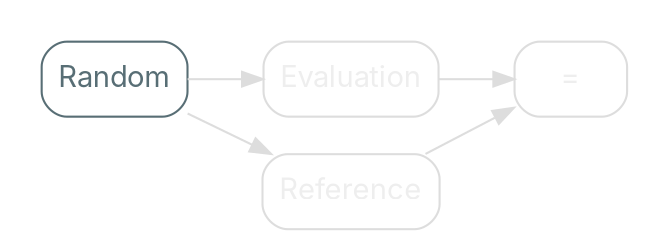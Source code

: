 digraph {
    bgcolor=transparent
    rankdir=LR

    // Default theme: enabled
    node[shape="rectangle" style="rounded,filled" color="#586E75" fillcolor="#ffffff" fontcolor="#586E75" fontname="Inter,Arial"]
    edge[color="#586E75" fontcolor="#000000" fontname="Inter,Arial" fontsize=11]

    subgraph cluster_0 {
        color=transparent
        Input[label="Random"]
        Evaluation[color="#dddddd" fontcolor="#eeeeee"]
        Analysis[label="=" color="#dddddd" fontcolor="#eeeeee"]
    }

    Reference[color="#dddddd" fontcolor="#eeeeee"]

    Input -> Evaluation[color="#dddddd"]
    Evaluation -> Analysis[color="#dddddd"]
    Input -> Reference[color="#dddddd"]
    Reference -> Analysis[color="#dddddd"]
}
